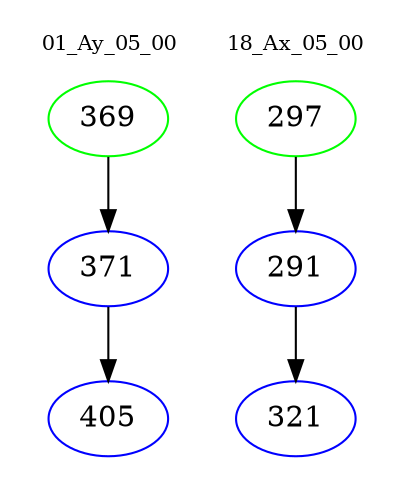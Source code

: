 digraph{
subgraph cluster_0 {
color = white
label = "01_Ay_05_00";
fontsize=10;
T0_369 [label="369", color="green"]
T0_369 -> T0_371 [color="black"]
T0_371 [label="371", color="blue"]
T0_371 -> T0_405 [color="black"]
T0_405 [label="405", color="blue"]
}
subgraph cluster_1 {
color = white
label = "18_Ax_05_00";
fontsize=10;
T1_297 [label="297", color="green"]
T1_297 -> T1_291 [color="black"]
T1_291 [label="291", color="blue"]
T1_291 -> T1_321 [color="black"]
T1_321 [label="321", color="blue"]
}
}
